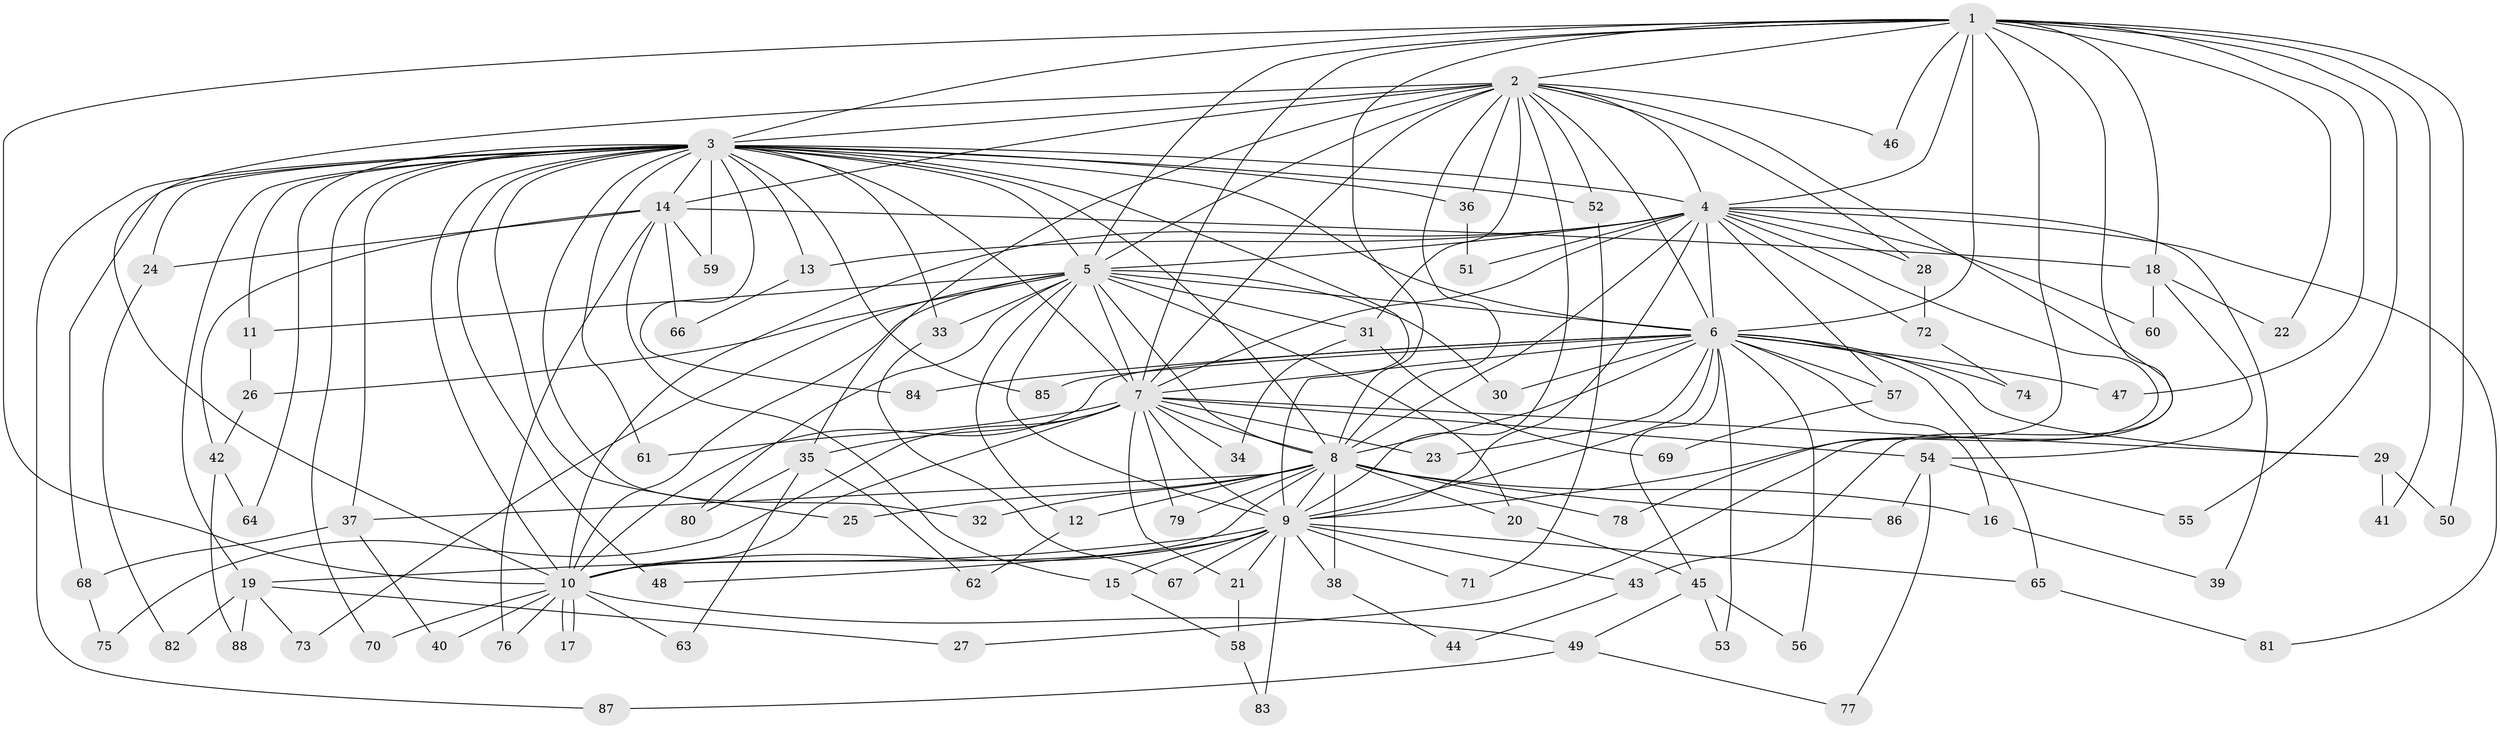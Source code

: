 // Generated by graph-tools (version 1.1) at 2025/35/03/09/25 02:35:07]
// undirected, 88 vertices, 201 edges
graph export_dot {
graph [start="1"]
  node [color=gray90,style=filled];
  1;
  2;
  3;
  4;
  5;
  6;
  7;
  8;
  9;
  10;
  11;
  12;
  13;
  14;
  15;
  16;
  17;
  18;
  19;
  20;
  21;
  22;
  23;
  24;
  25;
  26;
  27;
  28;
  29;
  30;
  31;
  32;
  33;
  34;
  35;
  36;
  37;
  38;
  39;
  40;
  41;
  42;
  43;
  44;
  45;
  46;
  47;
  48;
  49;
  50;
  51;
  52;
  53;
  54;
  55;
  56;
  57;
  58;
  59;
  60;
  61;
  62;
  63;
  64;
  65;
  66;
  67;
  68;
  69;
  70;
  71;
  72;
  73;
  74;
  75;
  76;
  77;
  78;
  79;
  80;
  81;
  82;
  83;
  84;
  85;
  86;
  87;
  88;
  1 -- 2;
  1 -- 3;
  1 -- 4;
  1 -- 5;
  1 -- 6;
  1 -- 7;
  1 -- 8;
  1 -- 9;
  1 -- 10;
  1 -- 18;
  1 -- 22;
  1 -- 27;
  1 -- 41;
  1 -- 46;
  1 -- 47;
  1 -- 50;
  1 -- 55;
  2 -- 3;
  2 -- 4;
  2 -- 5;
  2 -- 6;
  2 -- 7;
  2 -- 8;
  2 -- 9;
  2 -- 10;
  2 -- 14;
  2 -- 28;
  2 -- 31;
  2 -- 35;
  2 -- 36;
  2 -- 43;
  2 -- 46;
  2 -- 52;
  3 -- 4;
  3 -- 5;
  3 -- 6;
  3 -- 7;
  3 -- 8;
  3 -- 9;
  3 -- 10;
  3 -- 11;
  3 -- 13;
  3 -- 14;
  3 -- 19;
  3 -- 24;
  3 -- 25;
  3 -- 32;
  3 -- 33;
  3 -- 36;
  3 -- 37;
  3 -- 48;
  3 -- 52;
  3 -- 59;
  3 -- 61;
  3 -- 64;
  3 -- 68;
  3 -- 70;
  3 -- 84;
  3 -- 85;
  3 -- 87;
  4 -- 5;
  4 -- 6;
  4 -- 7;
  4 -- 8;
  4 -- 9;
  4 -- 10;
  4 -- 13;
  4 -- 28;
  4 -- 39;
  4 -- 51;
  4 -- 57;
  4 -- 60;
  4 -- 72;
  4 -- 78;
  4 -- 81;
  5 -- 6;
  5 -- 7;
  5 -- 8;
  5 -- 9;
  5 -- 10;
  5 -- 11;
  5 -- 12;
  5 -- 20;
  5 -- 26;
  5 -- 30;
  5 -- 31;
  5 -- 33;
  5 -- 73;
  5 -- 80;
  6 -- 7;
  6 -- 8;
  6 -- 9;
  6 -- 10;
  6 -- 16;
  6 -- 23;
  6 -- 29;
  6 -- 30;
  6 -- 45;
  6 -- 47;
  6 -- 53;
  6 -- 56;
  6 -- 57;
  6 -- 65;
  6 -- 74;
  6 -- 84;
  6 -- 85;
  7 -- 8;
  7 -- 9;
  7 -- 10;
  7 -- 21;
  7 -- 23;
  7 -- 29;
  7 -- 34;
  7 -- 35;
  7 -- 54;
  7 -- 61;
  7 -- 75;
  7 -- 79;
  8 -- 9;
  8 -- 10;
  8 -- 12;
  8 -- 16;
  8 -- 20;
  8 -- 25;
  8 -- 32;
  8 -- 37;
  8 -- 38;
  8 -- 78;
  8 -- 79;
  8 -- 86;
  9 -- 10;
  9 -- 15;
  9 -- 19;
  9 -- 21;
  9 -- 38;
  9 -- 43;
  9 -- 48;
  9 -- 65;
  9 -- 67;
  9 -- 71;
  9 -- 83;
  10 -- 17;
  10 -- 17;
  10 -- 40;
  10 -- 49;
  10 -- 63;
  10 -- 70;
  10 -- 76;
  11 -- 26;
  12 -- 62;
  13 -- 66;
  14 -- 15;
  14 -- 18;
  14 -- 24;
  14 -- 42;
  14 -- 59;
  14 -- 66;
  14 -- 76;
  15 -- 58;
  16 -- 39;
  18 -- 22;
  18 -- 54;
  18 -- 60;
  19 -- 27;
  19 -- 73;
  19 -- 82;
  19 -- 88;
  20 -- 45;
  21 -- 58;
  24 -- 82;
  26 -- 42;
  28 -- 72;
  29 -- 41;
  29 -- 50;
  31 -- 34;
  31 -- 69;
  33 -- 67;
  35 -- 62;
  35 -- 63;
  35 -- 80;
  36 -- 51;
  37 -- 40;
  37 -- 68;
  38 -- 44;
  42 -- 64;
  42 -- 88;
  43 -- 44;
  45 -- 49;
  45 -- 53;
  45 -- 56;
  49 -- 77;
  49 -- 87;
  52 -- 71;
  54 -- 55;
  54 -- 77;
  54 -- 86;
  57 -- 69;
  58 -- 83;
  65 -- 81;
  68 -- 75;
  72 -- 74;
}
